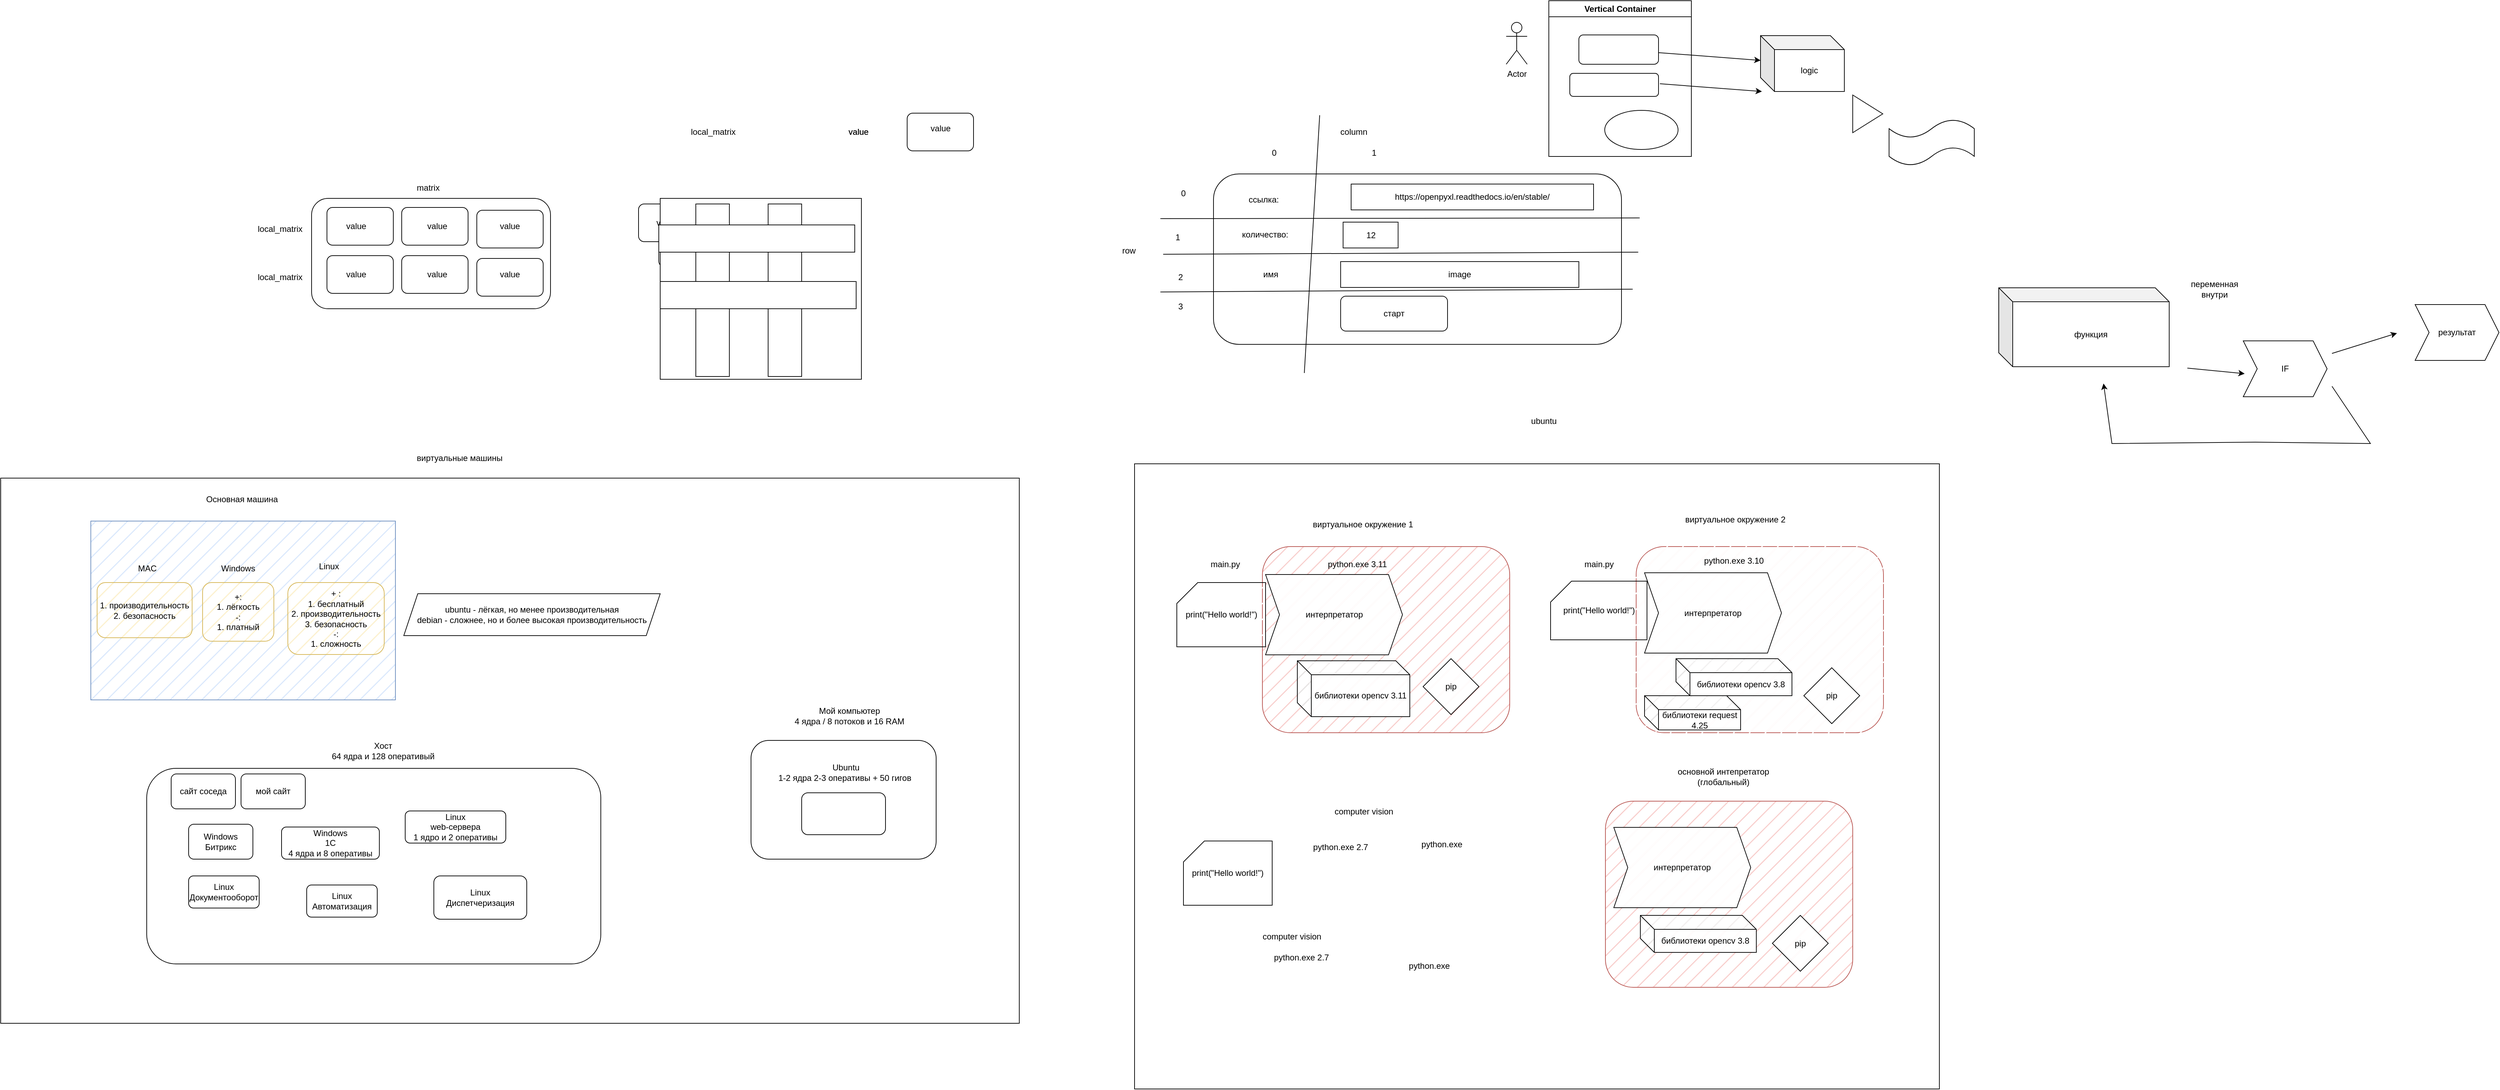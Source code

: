 <mxfile version="20.6.0" type="device"><diagram id="F6jjd1dl4wIOBbODhqPx" name="Страница 1"><mxGraphModel dx="861" dy="1282" grid="0" gridSize="10" guides="1" tooltips="1" connect="1" arrows="1" fold="1" page="0" pageScale="1" pageWidth="827" pageHeight="1169" math="0" shadow="0"><root><mxCell id="0"/><mxCell id="1" parent="0"/><mxCell id="MJy_nSRNthgmKzoMhQgk-57" value="" style="rounded=1;whiteSpace=wrap;html=1;fillStyle=hatch;fillColor=#f8cecc;strokeColor=#b85450;" parent="1" vertex="1"><mxGeometry x="2362" y="231.5" width="354" height="266.5" as="geometry"/></mxCell><mxCell id="MJy_nSRNthgmKzoMhQgk-51" value="" style="rounded=0;whiteSpace=wrap;html=1;fillStyle=hatch;" parent="1" vertex="1"><mxGeometry x="1644" y="113" width="1152" height="895" as="geometry"/></mxCell><mxCell id="MJy_nSRNthgmKzoMhQgk-41" value="" style="rounded=1;whiteSpace=wrap;html=1;fillStyle=hatch;fillColor=#f8cecc;strokeColor=#b85450;" parent="1" vertex="1"><mxGeometry x="1827" y="231.5" width="354" height="266.5" as="geometry"/></mxCell><mxCell id="MJy_nSRNthgmKzoMhQgk-26" value="" style="rounded=0;whiteSpace=wrap;html=1;fillStyle=hatch;" parent="1" vertex="1"><mxGeometry x="21" y="133.5" width="1458" height="780.5" as="geometry"/></mxCell><mxCell id="MJy_nSRNthgmKzoMhQgk-1" value="" style="rounded=0;whiteSpace=wrap;html=1;fillColor=#dae8fc;strokeColor=#6c8ebf;fillStyle=hatch;" parent="1" vertex="1"><mxGeometry x="150" y="195" width="436" height="256" as="geometry"/></mxCell><mxCell id="MJy_nSRNthgmKzoMhQgk-2" value="Основная машина" style="text;html=1;strokeColor=none;fillColor=none;align=center;verticalAlign=middle;whiteSpace=wrap;rounded=0;fillStyle=hatch;" parent="1" vertex="1"><mxGeometry x="310" y="149" width="113" height="29" as="geometry"/></mxCell><mxCell id="MJy_nSRNthgmKzoMhQgk-3" value="1. производительность&lt;br&gt;2. безопасность" style="rounded=1;whiteSpace=wrap;html=1;fillStyle=hatch;fillColor=#fff2cc;strokeColor=#d6b656;" parent="1" vertex="1"><mxGeometry x="159" y="283" width="136" height="79" as="geometry"/></mxCell><mxCell id="MJy_nSRNthgmKzoMhQgk-4" value="+:&lt;br&gt;1. лёгкость&lt;br&gt;-:&lt;br&gt;1. платный" style="rounded=1;whiteSpace=wrap;html=1;fillStyle=hatch;fillColor=#fff2cc;strokeColor=#d6b656;" parent="1" vertex="1"><mxGeometry x="310" y="283" width="102" height="84" as="geometry"/></mxCell><mxCell id="MJy_nSRNthgmKzoMhQgk-5" value="+ :&lt;br&gt;1. бесплатный&lt;br&gt;2. производительность&lt;br&gt;3. безопасность&lt;br&gt;-:&lt;br&gt;1. сложность" style="rounded=1;whiteSpace=wrap;html=1;fillStyle=hatch;fillColor=#fff2cc;strokeColor=#d6b656;" parent="1" vertex="1"><mxGeometry x="432" y="283" width="138" height="103" as="geometry"/></mxCell><mxCell id="MJy_nSRNthgmKzoMhQgk-6" value="MAC" style="text;html=1;strokeColor=none;fillColor=none;align=center;verticalAlign=middle;whiteSpace=wrap;rounded=0;fillStyle=hatch;" parent="1" vertex="1"><mxGeometry x="201" y="248" width="60" height="30" as="geometry"/></mxCell><mxCell id="MJy_nSRNthgmKzoMhQgk-7" value="Windows" style="text;html=1;strokeColor=none;fillColor=none;align=center;verticalAlign=middle;whiteSpace=wrap;rounded=0;fillStyle=hatch;" parent="1" vertex="1"><mxGeometry x="331" y="248" width="60" height="30" as="geometry"/></mxCell><mxCell id="MJy_nSRNthgmKzoMhQgk-8" value="Linux" style="text;html=1;strokeColor=none;fillColor=none;align=center;verticalAlign=middle;whiteSpace=wrap;rounded=0;fillStyle=hatch;" parent="1" vertex="1"><mxGeometry x="461" y="245" width="60" height="30" as="geometry"/></mxCell><mxCell id="MJy_nSRNthgmKzoMhQgk-12" value="ubuntu - лёгкая, но менее производительная&lt;br&gt;debian - сложнее, но и более высокая производительность" style="shape=parallelogram;perimeter=parallelogramPerimeter;whiteSpace=wrap;html=1;fixedSize=1;fillStyle=hatch;" parent="1" vertex="1"><mxGeometry x="598" y="299" width="367" height="60" as="geometry"/></mxCell><mxCell id="MJy_nSRNthgmKzoMhQgk-13" value="" style="rounded=1;whiteSpace=wrap;html=1;fillStyle=hatch;" parent="1" vertex="1"><mxGeometry x="230" y="549" width="650" height="280" as="geometry"/></mxCell><mxCell id="MJy_nSRNthgmKzoMhQgk-14" value="Хост&lt;br&gt;64 ядра и 128 оперативый" style="text;html=1;strokeColor=none;fillColor=none;align=center;verticalAlign=middle;whiteSpace=wrap;rounded=0;fillStyle=hatch;" parent="1" vertex="1"><mxGeometry x="478" y="508.75" width="181" height="30" as="geometry"/></mxCell><mxCell id="MJy_nSRNthgmKzoMhQgk-15" value="Windows&lt;br&gt;Битрикс" style="rounded=1;whiteSpace=wrap;html=1;fillStyle=hatch;" parent="1" vertex="1"><mxGeometry x="290" y="629" width="92" height="50" as="geometry"/></mxCell><mxCell id="MJy_nSRNthgmKzoMhQgk-16" value="Windows&lt;br&gt;1C&lt;br&gt;4 ядра и 8 оперативы" style="rounded=1;whiteSpace=wrap;html=1;fillStyle=hatch;" parent="1" vertex="1"><mxGeometry x="423" y="633" width="140" height="46" as="geometry"/></mxCell><mxCell id="MJy_nSRNthgmKzoMhQgk-17" value="Linux&lt;br&gt;Документооборот" style="rounded=1;whiteSpace=wrap;html=1;fillStyle=hatch;" parent="1" vertex="1"><mxGeometry x="290" y="703" width="101" height="46" as="geometry"/></mxCell><mxCell id="MJy_nSRNthgmKzoMhQgk-18" value="Linux&lt;br&gt;Автоматизация" style="rounded=1;whiteSpace=wrap;html=1;fillStyle=hatch;" parent="1" vertex="1"><mxGeometry x="459" y="716" width="101" height="46" as="geometry"/></mxCell><mxCell id="MJy_nSRNthgmKzoMhQgk-19" value="Linux&lt;br&gt;Диспетчеризация" style="rounded=1;whiteSpace=wrap;html=1;fillStyle=hatch;" parent="1" vertex="1"><mxGeometry x="641" y="703" width="133" height="62" as="geometry"/></mxCell><mxCell id="MJy_nSRNthgmKzoMhQgk-20" value="Linux&lt;br&gt;web-сервера&lt;br&gt;1 ядро и 2 оперативы" style="rounded=1;whiteSpace=wrap;html=1;fillStyle=hatch;" parent="1" vertex="1"><mxGeometry x="600" y="610" width="144" height="46" as="geometry"/></mxCell><mxCell id="MJy_nSRNthgmKzoMhQgk-22" value="" style="rounded=1;whiteSpace=wrap;html=1;fillStyle=hatch;" parent="1" vertex="1"><mxGeometry x="1095" y="509" width="265" height="170" as="geometry"/></mxCell><mxCell id="MJy_nSRNthgmKzoMhQgk-23" value="Мой компьютер&lt;br&gt;4 ядра / 8 потоков и 16 RAM" style="text;html=1;strokeColor=none;fillColor=none;align=center;verticalAlign=middle;whiteSpace=wrap;rounded=0;fillStyle=hatch;" parent="1" vertex="1"><mxGeometry x="1154" y="459" width="164" height="29" as="geometry"/></mxCell><mxCell id="MJy_nSRNthgmKzoMhQgk-24" value="" style="rounded=1;whiteSpace=wrap;html=1;fillStyle=hatch;" parent="1" vertex="1"><mxGeometry x="1167.5" y="584" width="120" height="60" as="geometry"/></mxCell><mxCell id="MJy_nSRNthgmKzoMhQgk-25" value="Ubuntu&lt;br&gt;1-2 ядра 2-3 оперативы + 50 гигов&amp;nbsp;" style="text;html=1;strokeColor=none;fillColor=none;align=center;verticalAlign=middle;whiteSpace=wrap;rounded=0;fillStyle=hatch;" parent="1" vertex="1"><mxGeometry x="1131" y="538.75" width="199.5" height="33" as="geometry"/></mxCell><mxCell id="MJy_nSRNthgmKzoMhQgk-27" value="виртуальные машины" style="text;html=1;strokeColor=none;fillColor=none;align=center;verticalAlign=middle;whiteSpace=wrap;rounded=0;fillStyle=hatch;" parent="1" vertex="1"><mxGeometry x="595" y="90" width="166" height="30" as="geometry"/></mxCell><mxCell id="MJy_nSRNthgmKzoMhQgk-28" value="виртуальное окружение 1" style="text;html=1;strokeColor=none;fillColor=none;align=center;verticalAlign=middle;whiteSpace=wrap;rounded=0;fillStyle=hatch;" parent="1" vertex="1"><mxGeometry x="1888" y="185" width="166" height="30" as="geometry"/></mxCell><mxCell id="MJy_nSRNthgmKzoMhQgk-29" value="print(&quot;Hello world!&quot;)" style="shape=card;whiteSpace=wrap;html=1;fillStyle=hatch;" parent="1" vertex="1"><mxGeometry x="1704.5" y="283" width="127" height="92" as="geometry"/></mxCell><mxCell id="MJy_nSRNthgmKzoMhQgk-30" value="main.py" style="text;html=1;strokeColor=none;fillColor=none;align=center;verticalAlign=middle;whiteSpace=wrap;rounded=0;fillStyle=hatch;" parent="1" vertex="1"><mxGeometry x="1743.5" y="242" width="60" height="30" as="geometry"/></mxCell><mxCell id="MJy_nSRNthgmKzoMhQgk-31" value="интерпретатор" style="shape=step;perimeter=stepPerimeter;whiteSpace=wrap;html=1;fixedSize=1;fillStyle=hatch;" parent="1" vertex="1"><mxGeometry x="1831.5" y="271.5" width="196" height="115" as="geometry"/></mxCell><mxCell id="MJy_nSRNthgmKzoMhQgk-32" value="python.exe 3.11" style="text;html=1;strokeColor=none;fillColor=none;align=center;verticalAlign=middle;whiteSpace=wrap;rounded=0;fillStyle=hatch;" parent="1" vertex="1"><mxGeometry x="1912" y="242" width="102" height="30" as="geometry"/></mxCell><mxCell id="MJy_nSRNthgmKzoMhQgk-34" value="print(&quot;Hello world!&quot;)" style="shape=card;whiteSpace=wrap;html=1;fillStyle=hatch;" parent="1" vertex="1"><mxGeometry x="1714" y="653" width="127" height="92" as="geometry"/></mxCell><mxCell id="MJy_nSRNthgmKzoMhQgk-35" value="computer vision&amp;nbsp;" style="text;html=1;strokeColor=none;fillColor=none;align=center;verticalAlign=middle;whiteSpace=wrap;rounded=0;fillStyle=hatch;" parent="1" vertex="1"><mxGeometry x="1902" y="596" width="144" height="30" as="geometry"/></mxCell><mxCell id="MJy_nSRNthgmKzoMhQgk-36" value="python.exe" style="text;html=1;strokeColor=none;fillColor=none;align=center;verticalAlign=middle;whiteSpace=wrap;rounded=0;fillStyle=hatch;" parent="1" vertex="1"><mxGeometry x="2054" y="643" width="60" height="30" as="geometry"/></mxCell><mxCell id="MJy_nSRNthgmKzoMhQgk-37" value="python.exe 2.7" style="text;html=1;strokeColor=none;fillColor=none;align=center;verticalAlign=middle;whiteSpace=wrap;rounded=0;fillStyle=hatch;" parent="1" vertex="1"><mxGeometry x="1888" y="647" width="102" height="30" as="geometry"/></mxCell><mxCell id="MJy_nSRNthgmKzoMhQgk-38" value="computer vision&amp;nbsp;" style="text;html=1;strokeColor=none;fillColor=none;align=center;verticalAlign=middle;whiteSpace=wrap;rounded=0;fillStyle=hatch;" parent="1" vertex="1"><mxGeometry x="1798.5" y="775" width="144" height="30" as="geometry"/></mxCell><mxCell id="MJy_nSRNthgmKzoMhQgk-39" value="python.exe" style="text;html=1;strokeColor=none;fillColor=none;align=center;verticalAlign=middle;whiteSpace=wrap;rounded=0;fillStyle=hatch;" parent="1" vertex="1"><mxGeometry x="2035.5" y="817" width="60" height="30" as="geometry"/></mxCell><mxCell id="MJy_nSRNthgmKzoMhQgk-40" value="python.exe 2.7" style="text;html=1;strokeColor=none;fillColor=none;align=center;verticalAlign=middle;whiteSpace=wrap;rounded=0;fillStyle=hatch;" parent="1" vertex="1"><mxGeometry x="1831.5" y="805" width="102" height="30" as="geometry"/></mxCell><mxCell id="MJy_nSRNthgmKzoMhQgk-42" value="библиотеки opencv 3.11" style="shape=cube;whiteSpace=wrap;html=1;boundedLbl=1;backgroundOutline=1;darkOpacity=0.05;darkOpacity2=0.1;fillStyle=hatch;" parent="1" vertex="1"><mxGeometry x="1877" y="395" width="161" height="80" as="geometry"/></mxCell><mxCell id="MJy_nSRNthgmKzoMhQgk-44" value="print(&quot;Hello world!&quot;)" style="shape=card;whiteSpace=wrap;html=1;fillStyle=hatch;" parent="1" vertex="1"><mxGeometry x="2239.5" y="281" width="138" height="84" as="geometry"/></mxCell><mxCell id="MJy_nSRNthgmKzoMhQgk-45" value="main.py" style="text;html=1;strokeColor=none;fillColor=none;align=center;verticalAlign=middle;whiteSpace=wrap;rounded=0;fillStyle=hatch;" parent="1" vertex="1"><mxGeometry x="2278.5" y="242" width="60" height="30" as="geometry"/></mxCell><mxCell id="MJy_nSRNthgmKzoMhQgk-46" value="интерпретатор" style="shape=step;perimeter=stepPerimeter;whiteSpace=wrap;html=1;fixedSize=1;fillStyle=hatch;" parent="1" vertex="1"><mxGeometry x="2374" y="269" width="196" height="115" as="geometry"/></mxCell><mxCell id="MJy_nSRNthgmKzoMhQgk-47" value="python.exe 3.10" style="text;html=1;strokeColor=none;fillColor=none;align=center;verticalAlign=middle;whiteSpace=wrap;rounded=0;fillStyle=hatch;" parent="1" vertex="1"><mxGeometry x="2451" y="237" width="102" height="30" as="geometry"/></mxCell><mxCell id="MJy_nSRNthgmKzoMhQgk-49" value="библиотеки opencv 3.8" style="shape=cube;whiteSpace=wrap;html=1;boundedLbl=1;backgroundOutline=1;darkOpacity=0.05;darkOpacity2=0.1;fillStyle=hatch;" parent="1" vertex="1"><mxGeometry x="2419" y="392" width="166" height="53" as="geometry"/></mxCell><mxCell id="MJy_nSRNthgmKzoMhQgk-50" value="виртуальное окружение 2" style="text;html=1;strokeColor=none;fillColor=none;align=center;verticalAlign=middle;whiteSpace=wrap;rounded=0;fillStyle=hatch;" parent="1" vertex="1"><mxGeometry x="2421" y="178" width="166" height="30" as="geometry"/></mxCell><mxCell id="MJy_nSRNthgmKzoMhQgk-52" value="ubuntu" style="text;html=1;strokeColor=none;fillColor=none;align=center;verticalAlign=middle;whiteSpace=wrap;rounded=0;fillStyle=hatch;" parent="1" vertex="1"><mxGeometry x="2200" y="37" width="60" height="30" as="geometry"/></mxCell><mxCell id="MJy_nSRNthgmKzoMhQgk-54" value="библиотеки request 4.25" style="shape=cube;whiteSpace=wrap;html=1;boundedLbl=1;backgroundOutline=1;darkOpacity=0.05;darkOpacity2=0.1;fillStyle=hatch;" parent="1" vertex="1"><mxGeometry x="2374" y="445" width="137.5" height="49" as="geometry"/></mxCell><mxCell id="MJy_nSRNthgmKzoMhQgk-55" value="pip" style="rhombus;whiteSpace=wrap;html=1;fillStyle=hatch;" parent="1" vertex="1"><mxGeometry x="2057" y="392" width="80" height="80" as="geometry"/></mxCell><mxCell id="MJy_nSRNthgmKzoMhQgk-56" value="pip" style="rhombus;whiteSpace=wrap;html=1;fillStyle=hatch;" parent="1" vertex="1"><mxGeometry x="2602" y="405" width="80" height="80" as="geometry"/></mxCell><mxCell id="MJy_nSRNthgmKzoMhQgk-61" value="" style="rounded=1;whiteSpace=wrap;html=1;fillStyle=hatch;fillColor=#f8cecc;strokeColor=#b85450;" parent="1" vertex="1"><mxGeometry x="2318" y="596" width="354" height="266.5" as="geometry"/></mxCell><mxCell id="MJy_nSRNthgmKzoMhQgk-62" value="интерпретатор" style="shape=step;perimeter=stepPerimeter;whiteSpace=wrap;html=1;fixedSize=1;fillStyle=hatch;" parent="1" vertex="1"><mxGeometry x="2330" y="633.5" width="196" height="115" as="geometry"/></mxCell><mxCell id="MJy_nSRNthgmKzoMhQgk-63" value="библиотеки opencv 3.8" style="shape=cube;whiteSpace=wrap;html=1;boundedLbl=1;backgroundOutline=1;darkOpacity=0.05;darkOpacity2=0.1;fillStyle=hatch;" parent="1" vertex="1"><mxGeometry x="2368" y="759.5" width="166" height="53" as="geometry"/></mxCell><mxCell id="MJy_nSRNthgmKzoMhQgk-64" value="pip" style="rhombus;whiteSpace=wrap;html=1;fillStyle=hatch;" parent="1" vertex="1"><mxGeometry x="2557" y="759.5" width="80" height="80" as="geometry"/></mxCell><mxCell id="MJy_nSRNthgmKzoMhQgk-65" value="основной интепретатор (глобальный)" style="text;html=1;strokeColor=none;fillColor=none;align=center;verticalAlign=middle;whiteSpace=wrap;rounded=0;fillStyle=hatch;" parent="1" vertex="1"><mxGeometry x="2404" y="545.5" width="166" height="30" as="geometry"/></mxCell><mxCell id="9xcx11iwP9W-VTrpHSkB-1" value="" style="rounded=1;whiteSpace=wrap;html=1;" parent="1" vertex="1"><mxGeometry x="466" y="-267" width="342" height="158" as="geometry"/></mxCell><mxCell id="9xcx11iwP9W-VTrpHSkB-2" value="" style="rounded=1;whiteSpace=wrap;html=1;" parent="1" vertex="1"><mxGeometry x="934" y="-259" width="95" height="54" as="geometry"/></mxCell><mxCell id="9xcx11iwP9W-VTrpHSkB-3" value="" style="rounded=1;whiteSpace=wrap;html=1;" parent="1" vertex="1"><mxGeometry x="963" y="-223" width="95" height="54" as="geometry"/></mxCell><mxCell id="9xcx11iwP9W-VTrpHSkB-4" value="" style="rounded=1;whiteSpace=wrap;html=1;" parent="1" vertex="1"><mxGeometry x="1318.5" y="-389" width="95" height="54" as="geometry"/></mxCell><mxCell id="9xcx11iwP9W-VTrpHSkB-5" value="" style="rounded=1;whiteSpace=wrap;html=1;" parent="1" vertex="1"><mxGeometry x="488" y="-185" width="95" height="54" as="geometry"/></mxCell><mxCell id="9xcx11iwP9W-VTrpHSkB-6" value="" style="rounded=1;whiteSpace=wrap;html=1;" parent="1" vertex="1"><mxGeometry x="595" y="-185" width="95" height="54" as="geometry"/></mxCell><mxCell id="9xcx11iwP9W-VTrpHSkB-7" value="" style="rounded=1;whiteSpace=wrap;html=1;" parent="1" vertex="1"><mxGeometry x="702.5" y="-181" width="95" height="54" as="geometry"/></mxCell><mxCell id="9xcx11iwP9W-VTrpHSkB-8" value="matrix" style="text;html=1;strokeColor=none;fillColor=none;align=center;verticalAlign=middle;whiteSpace=wrap;rounded=0;" parent="1" vertex="1"><mxGeometry x="603" y="-297" width="60" height="30" as="geometry"/></mxCell><mxCell id="9xcx11iwP9W-VTrpHSkB-9" value="local_matrix" style="text;html=1;strokeColor=none;fillColor=none;align=center;verticalAlign=middle;whiteSpace=wrap;rounded=0;" parent="1" vertex="1"><mxGeometry x="1011" y="-377" width="60" height="30" as="geometry"/></mxCell><mxCell id="9xcx11iwP9W-VTrpHSkB-10" value="value" style="text;html=1;strokeColor=none;fillColor=none;align=center;verticalAlign=middle;whiteSpace=wrap;rounded=0;" parent="1" vertex="1"><mxGeometry x="944" y="-247" width="60" height="30" as="geometry"/></mxCell><mxCell id="9xcx11iwP9W-VTrpHSkB-11" value="value" style="text;html=1;strokeColor=none;fillColor=none;align=center;verticalAlign=middle;whiteSpace=wrap;rounded=0;" parent="1" vertex="1"><mxGeometry x="1219" y="-377" width="60" height="30" as="geometry"/></mxCell><mxCell id="9xcx11iwP9W-VTrpHSkB-12" value="value" style="text;html=1;strokeColor=none;fillColor=none;align=center;verticalAlign=middle;whiteSpace=wrap;rounded=0;" parent="1" vertex="1"><mxGeometry x="1346.5" y="-381" width="39" height="28" as="geometry"/></mxCell><mxCell id="9xcx11iwP9W-VTrpHSkB-13" value="value" style="text;html=1;strokeColor=none;fillColor=none;align=center;verticalAlign=middle;whiteSpace=wrap;rounded=0;" parent="1" vertex="1"><mxGeometry x="500" y="-173" width="60" height="30" as="geometry"/></mxCell><mxCell id="9xcx11iwP9W-VTrpHSkB-14" value="value" style="text;html=1;strokeColor=none;fillColor=none;align=center;verticalAlign=middle;whiteSpace=wrap;rounded=0;" parent="1" vertex="1"><mxGeometry x="616" y="-173" width="60" height="30" as="geometry"/></mxCell><mxCell id="9xcx11iwP9W-VTrpHSkB-15" value="value" style="text;html=1;strokeColor=none;fillColor=none;align=center;verticalAlign=middle;whiteSpace=wrap;rounded=0;" parent="1" vertex="1"><mxGeometry x="720" y="-173" width="60" height="30" as="geometry"/></mxCell><mxCell id="9xcx11iwP9W-VTrpHSkB-16" value="local_matrix" style="text;html=1;strokeColor=none;fillColor=none;align=center;verticalAlign=middle;whiteSpace=wrap;rounded=0;" parent="1" vertex="1"><mxGeometry x="391" y="-169" width="60" height="30" as="geometry"/></mxCell><mxCell id="9xcx11iwP9W-VTrpHSkB-17" value="" style="rounded=0;whiteSpace=wrap;html=1;" parent="1" vertex="1"><mxGeometry x="965" y="-267" width="288" height="259" as="geometry"/></mxCell><mxCell id="9xcx11iwP9W-VTrpHSkB-18" value="" style="rounded=0;whiteSpace=wrap;html=1;" parent="1" vertex="1"><mxGeometry x="1016" y="-259" width="48" height="247" as="geometry"/></mxCell><mxCell id="9xcx11iwP9W-VTrpHSkB-19" value="" style="rounded=0;whiteSpace=wrap;html=1;" parent="1" vertex="1"><mxGeometry x="1119.5" y="-259" width="48" height="247" as="geometry"/></mxCell><mxCell id="9xcx11iwP9W-VTrpHSkB-20" value="" style="rounded=0;whiteSpace=wrap;html=1;" parent="1" vertex="1"><mxGeometry x="963" y="-229" width="280.5" height="39" as="geometry"/></mxCell><mxCell id="9xcx11iwP9W-VTrpHSkB-21" value="" style="rounded=0;whiteSpace=wrap;html=1;" parent="1" vertex="1"><mxGeometry x="965" y="-148" width="280.5" height="39" as="geometry"/></mxCell><mxCell id="9xcx11iwP9W-VTrpHSkB-29" value="value" style="text;html=1;strokeColor=none;fillColor=none;align=center;verticalAlign=middle;whiteSpace=wrap;rounded=0;" parent="1" vertex="1"><mxGeometry x="1219" y="-377" width="60" height="30" as="geometry"/></mxCell><mxCell id="9xcx11iwP9W-VTrpHSkB-30" value="" style="rounded=1;whiteSpace=wrap;html=1;" parent="1" vertex="1"><mxGeometry x="488" y="-254" width="95" height="54" as="geometry"/></mxCell><mxCell id="9xcx11iwP9W-VTrpHSkB-31" value="" style="rounded=1;whiteSpace=wrap;html=1;" parent="1" vertex="1"><mxGeometry x="595" y="-254" width="95" height="54" as="geometry"/></mxCell><mxCell id="9xcx11iwP9W-VTrpHSkB-32" value="" style="rounded=1;whiteSpace=wrap;html=1;" parent="1" vertex="1"><mxGeometry x="702.5" y="-250" width="95" height="54" as="geometry"/></mxCell><mxCell id="9xcx11iwP9W-VTrpHSkB-33" value="value" style="text;html=1;strokeColor=none;fillColor=none;align=center;verticalAlign=middle;whiteSpace=wrap;rounded=0;" parent="1" vertex="1"><mxGeometry x="500" y="-242" width="60" height="30" as="geometry"/></mxCell><mxCell id="9xcx11iwP9W-VTrpHSkB-34" value="value" style="text;html=1;strokeColor=none;fillColor=none;align=center;verticalAlign=middle;whiteSpace=wrap;rounded=0;" parent="1" vertex="1"><mxGeometry x="616" y="-242" width="60" height="30" as="geometry"/></mxCell><mxCell id="9xcx11iwP9W-VTrpHSkB-35" value="value" style="text;html=1;strokeColor=none;fillColor=none;align=center;verticalAlign=middle;whiteSpace=wrap;rounded=0;" parent="1" vertex="1"><mxGeometry x="720" y="-242" width="60" height="30" as="geometry"/></mxCell><mxCell id="9xcx11iwP9W-VTrpHSkB-36" value="local_matrix" style="text;html=1;strokeColor=none;fillColor=none;align=center;verticalAlign=middle;whiteSpace=wrap;rounded=0;" parent="1" vertex="1"><mxGeometry x="391" y="-238" width="60" height="30" as="geometry"/></mxCell><mxCell id="9xcx11iwP9W-VTrpHSkB-37" value="сайт соседа" style="rounded=1;whiteSpace=wrap;html=1;fillStyle=hatch;" parent="1" vertex="1"><mxGeometry x="265" y="557" width="92" height="50" as="geometry"/></mxCell><mxCell id="9xcx11iwP9W-VTrpHSkB-38" value="мой сайт" style="rounded=1;whiteSpace=wrap;html=1;fillStyle=hatch;" parent="1" vertex="1"><mxGeometry x="365" y="557" width="92" height="50" as="geometry"/></mxCell><mxCell id="9xcx11iwP9W-VTrpHSkB-39" value="" style="rounded=1;whiteSpace=wrap;html=1;" parent="1" vertex="1"><mxGeometry x="1757" y="-302" width="584" height="244" as="geometry"/></mxCell><mxCell id="9xcx11iwP9W-VTrpHSkB-40" value="https://openpyxl.readthedocs.io/en/stable/" style="rounded=0;whiteSpace=wrap;html=1;" parent="1" vertex="1"><mxGeometry x="1954" y="-287.5" width="347" height="37" as="geometry"/></mxCell><mxCell id="9xcx11iwP9W-VTrpHSkB-41" value="ссылка:" style="text;html=1;strokeColor=none;fillColor=none;align=center;verticalAlign=middle;whiteSpace=wrap;rounded=0;" parent="1" vertex="1"><mxGeometry x="1798.5" y="-280.5" width="60" height="30" as="geometry"/></mxCell><mxCell id="9xcx11iwP9W-VTrpHSkB-42" value="12" style="rounded=0;whiteSpace=wrap;html=1;" parent="1" vertex="1"><mxGeometry x="1942.5" y="-233" width="78.75" height="37" as="geometry"/></mxCell><mxCell id="9xcx11iwP9W-VTrpHSkB-43" value="количество:" style="text;html=1;strokeColor=none;fillColor=none;align=center;verticalAlign=middle;whiteSpace=wrap;rounded=0;" parent="1" vertex="1"><mxGeometry x="1796" y="-230" width="70.25" height="30" as="geometry"/></mxCell><mxCell id="9xcx11iwP9W-VTrpHSkB-44" value="image" style="rounded=0;whiteSpace=wrap;html=1;" parent="1" vertex="1"><mxGeometry x="1939" y="-176.5" width="341" height="37" as="geometry"/></mxCell><mxCell id="9xcx11iwP9W-VTrpHSkB-45" value="имя" style="text;html=1;strokeColor=none;fillColor=none;align=center;verticalAlign=middle;whiteSpace=wrap;rounded=0;" parent="1" vertex="1"><mxGeometry x="1803.5" y="-173.5" width="70.25" height="30" as="geometry"/></mxCell><mxCell id="9xcx11iwP9W-VTrpHSkB-46" value="старт" style="rounded=1;whiteSpace=wrap;html=1;" parent="1" vertex="1"><mxGeometry x="1939" y="-127" width="153" height="50" as="geometry"/></mxCell><mxCell id="9xcx11iwP9W-VTrpHSkB-47" value="" style="endArrow=none;html=1;rounded=0;" parent="1" edge="1"><mxGeometry width="50" height="50" relative="1" as="geometry"><mxPoint x="1887" y="-17" as="sourcePoint"/><mxPoint x="1909" y="-386" as="targetPoint"/></mxGeometry></mxCell><mxCell id="9xcx11iwP9W-VTrpHSkB-48" value="" style="endArrow=none;html=1;rounded=0;" parent="1" edge="1"><mxGeometry width="50" height="50" relative="1" as="geometry"><mxPoint x="1681" y="-238" as="sourcePoint"/><mxPoint x="2367" y="-239" as="targetPoint"/></mxGeometry></mxCell><mxCell id="9xcx11iwP9W-VTrpHSkB-49" value="" style="endArrow=none;html=1;rounded=0;" parent="1" edge="1"><mxGeometry width="50" height="50" relative="1" as="geometry"><mxPoint x="1685" y="-187" as="sourcePoint"/><mxPoint x="2365" y="-190" as="targetPoint"/></mxGeometry></mxCell><mxCell id="9xcx11iwP9W-VTrpHSkB-50" value="0" style="text;html=1;strokeColor=none;fillColor=none;align=center;verticalAlign=middle;whiteSpace=wrap;rounded=0;" parent="1" vertex="1"><mxGeometry x="1814" y="-347" width="60" height="30" as="geometry"/></mxCell><mxCell id="9xcx11iwP9W-VTrpHSkB-51" value="0" style="text;html=1;strokeColor=none;fillColor=none;align=center;verticalAlign=middle;whiteSpace=wrap;rounded=0;" parent="1" vertex="1"><mxGeometry x="1683.5" y="-289" width="60" height="30" as="geometry"/></mxCell><mxCell id="9xcx11iwP9W-VTrpHSkB-52" value="1" style="text;html=1;strokeColor=none;fillColor=none;align=center;verticalAlign=middle;whiteSpace=wrap;rounded=0;" parent="1" vertex="1"><mxGeometry x="1676" y="-226" width="60" height="30" as="geometry"/></mxCell><mxCell id="9xcx11iwP9W-VTrpHSkB-53" value="1" style="text;html=1;strokeColor=none;fillColor=none;align=center;verticalAlign=middle;whiteSpace=wrap;rounded=0;" parent="1" vertex="1"><mxGeometry x="1957" y="-347" width="60" height="30" as="geometry"/></mxCell><mxCell id="9xcx11iwP9W-VTrpHSkB-54" value="2" style="text;html=1;strokeColor=none;fillColor=none;align=center;verticalAlign=middle;whiteSpace=wrap;rounded=0;" parent="1" vertex="1"><mxGeometry x="1680" y="-169" width="60" height="30" as="geometry"/></mxCell><mxCell id="9xcx11iwP9W-VTrpHSkB-55" value="" style="endArrow=none;html=1;rounded=0;" parent="1" edge="1"><mxGeometry width="50" height="50" relative="1" as="geometry"><mxPoint x="1681" y="-133" as="sourcePoint"/><mxPoint x="2357" y="-137" as="targetPoint"/></mxGeometry></mxCell><mxCell id="9xcx11iwP9W-VTrpHSkB-56" value="3" style="text;html=1;strokeColor=none;fillColor=none;align=center;verticalAlign=middle;whiteSpace=wrap;rounded=0;" parent="1" vertex="1"><mxGeometry x="1680" y="-127" width="60" height="30" as="geometry"/></mxCell><mxCell id="9xcx11iwP9W-VTrpHSkB-57" value="column" style="text;html=1;strokeColor=none;fillColor=none;align=center;verticalAlign=middle;whiteSpace=wrap;rounded=0;" parent="1" vertex="1"><mxGeometry x="1739.5" y="-377" width="436" height="30" as="geometry"/></mxCell><mxCell id="9xcx11iwP9W-VTrpHSkB-58" value="row" style="text;html=1;strokeColor=none;fillColor=none;align=center;verticalAlign=middle;whiteSpace=wrap;rounded=0;" parent="1" vertex="1"><mxGeometry x="1606" y="-315" width="60" height="246" as="geometry"/></mxCell><mxCell id="9xcx11iwP9W-VTrpHSkB-59" value="Actor" style="shape=umlActor;verticalLabelPosition=bottom;verticalAlign=top;html=1;outlineConnect=0;" parent="1" vertex="1"><mxGeometry x="2176" y="-519" width="30" height="60" as="geometry"/></mxCell><mxCell id="9xcx11iwP9W-VTrpHSkB-60" value="logic" style="shape=cube;whiteSpace=wrap;html=1;boundedLbl=1;backgroundOutline=1;darkOpacity=0.05;darkOpacity2=0.1;" parent="1" vertex="1"><mxGeometry x="2540" y="-500" width="120" height="80" as="geometry"/></mxCell><mxCell id="9xcx11iwP9W-VTrpHSkB-61" value="Vertical Container" style="swimlane;whiteSpace=wrap;html=1;" parent="1" vertex="1"><mxGeometry x="2237" y="-550" width="204" height="223" as="geometry"/></mxCell><mxCell id="9xcx11iwP9W-VTrpHSkB-62" value="" style="rounded=1;whiteSpace=wrap;html=1;" parent="9xcx11iwP9W-VTrpHSkB-61" vertex="1"><mxGeometry x="43" y="49" width="114" height="42" as="geometry"/></mxCell><mxCell id="9xcx11iwP9W-VTrpHSkB-63" value="" style="rounded=1;whiteSpace=wrap;html=1;" parent="9xcx11iwP9W-VTrpHSkB-61" vertex="1"><mxGeometry x="30" y="104" width="127" height="33" as="geometry"/></mxCell><mxCell id="9xcx11iwP9W-VTrpHSkB-64" value="" style="ellipse;whiteSpace=wrap;html=1;" parent="9xcx11iwP9W-VTrpHSkB-61" vertex="1"><mxGeometry x="80" y="157" width="105" height="56" as="geometry"/></mxCell><mxCell id="9xcx11iwP9W-VTrpHSkB-65" value="" style="endArrow=classic;html=1;rounded=0;" parent="1" source="9xcx11iwP9W-VTrpHSkB-62" target="9xcx11iwP9W-VTrpHSkB-60" edge="1"><mxGeometry width="50" height="50" relative="1" as="geometry"><mxPoint x="2444" y="-440" as="sourcePoint"/><mxPoint x="2494" y="-490" as="targetPoint"/></mxGeometry></mxCell><mxCell id="9xcx11iwP9W-VTrpHSkB-66" value="" style="endArrow=classic;html=1;rounded=0;" parent="1" edge="1"><mxGeometry width="50" height="50" relative="1" as="geometry"><mxPoint x="2396" y="-431.105" as="sourcePoint"/><mxPoint x="2542" y="-420.003" as="targetPoint"/></mxGeometry></mxCell><mxCell id="9xcx11iwP9W-VTrpHSkB-67" value="" style="triangle;whiteSpace=wrap;html=1;" parent="1" vertex="1"><mxGeometry x="2672" y="-415" width="43" height="54" as="geometry"/></mxCell><mxCell id="9xcx11iwP9W-VTrpHSkB-68" value="" style="shape=tape;whiteSpace=wrap;html=1;" parent="1" vertex="1"><mxGeometry x="2724" y="-380" width="122" height="66" as="geometry"/></mxCell><mxCell id="TTNh5jTpMdIRvAtAHsL_-1" value="функция" style="shape=cube;whiteSpace=wrap;html=1;boundedLbl=1;backgroundOutline=1;darkOpacity=0.05;darkOpacity2=0.1;" vertex="1" parent="1"><mxGeometry x="2881" y="-139" width="244" height="113" as="geometry"/></mxCell><mxCell id="TTNh5jTpMdIRvAtAHsL_-2" value="результат" style="shape=step;perimeter=stepPerimeter;whiteSpace=wrap;html=1;fixedSize=1;" vertex="1" parent="1"><mxGeometry x="3477" y="-115" width="120" height="80" as="geometry"/></mxCell><mxCell id="TTNh5jTpMdIRvAtAHsL_-3" value="" style="endArrow=classic;html=1;rounded=0;" edge="1" parent="1"><mxGeometry width="50" height="50" relative="1" as="geometry"><mxPoint x="3151" y="-24" as="sourcePoint"/><mxPoint x="3233" y="-16" as="targetPoint"/></mxGeometry></mxCell><mxCell id="TTNh5jTpMdIRvAtAHsL_-4" value="IF" style="shape=step;perimeter=stepPerimeter;whiteSpace=wrap;html=1;fixedSize=1;" vertex="1" parent="1"><mxGeometry x="3231" y="-63" width="120" height="80" as="geometry"/></mxCell><mxCell id="TTNh5jTpMdIRvAtAHsL_-5" value="" style="endArrow=classic;html=1;rounded=0;" edge="1" parent="1"><mxGeometry width="50" height="50" relative="1" as="geometry"><mxPoint x="3358" y="-45" as="sourcePoint"/><mxPoint x="3451" y="-74" as="targetPoint"/></mxGeometry></mxCell><mxCell id="TTNh5jTpMdIRvAtAHsL_-6" value="" style="endArrow=classic;html=1;rounded=0;" edge="1" parent="1"><mxGeometry width="50" height="50" relative="1" as="geometry"><mxPoint x="3358" y="2" as="sourcePoint"/><mxPoint x="3031" y="-2" as="targetPoint"/><Array as="points"><mxPoint x="3413" y="84"/><mxPoint x="3248" y="82"/><mxPoint x="3043" y="84"/></Array></mxGeometry></mxCell><mxCell id="TTNh5jTpMdIRvAtAHsL_-7" value="переменная внутри" style="text;html=1;strokeColor=none;fillColor=none;align=center;verticalAlign=middle;whiteSpace=wrap;rounded=0;" vertex="1" parent="1"><mxGeometry x="3160" y="-152.5" width="60" height="30" as="geometry"/></mxCell></root></mxGraphModel></diagram></mxfile>